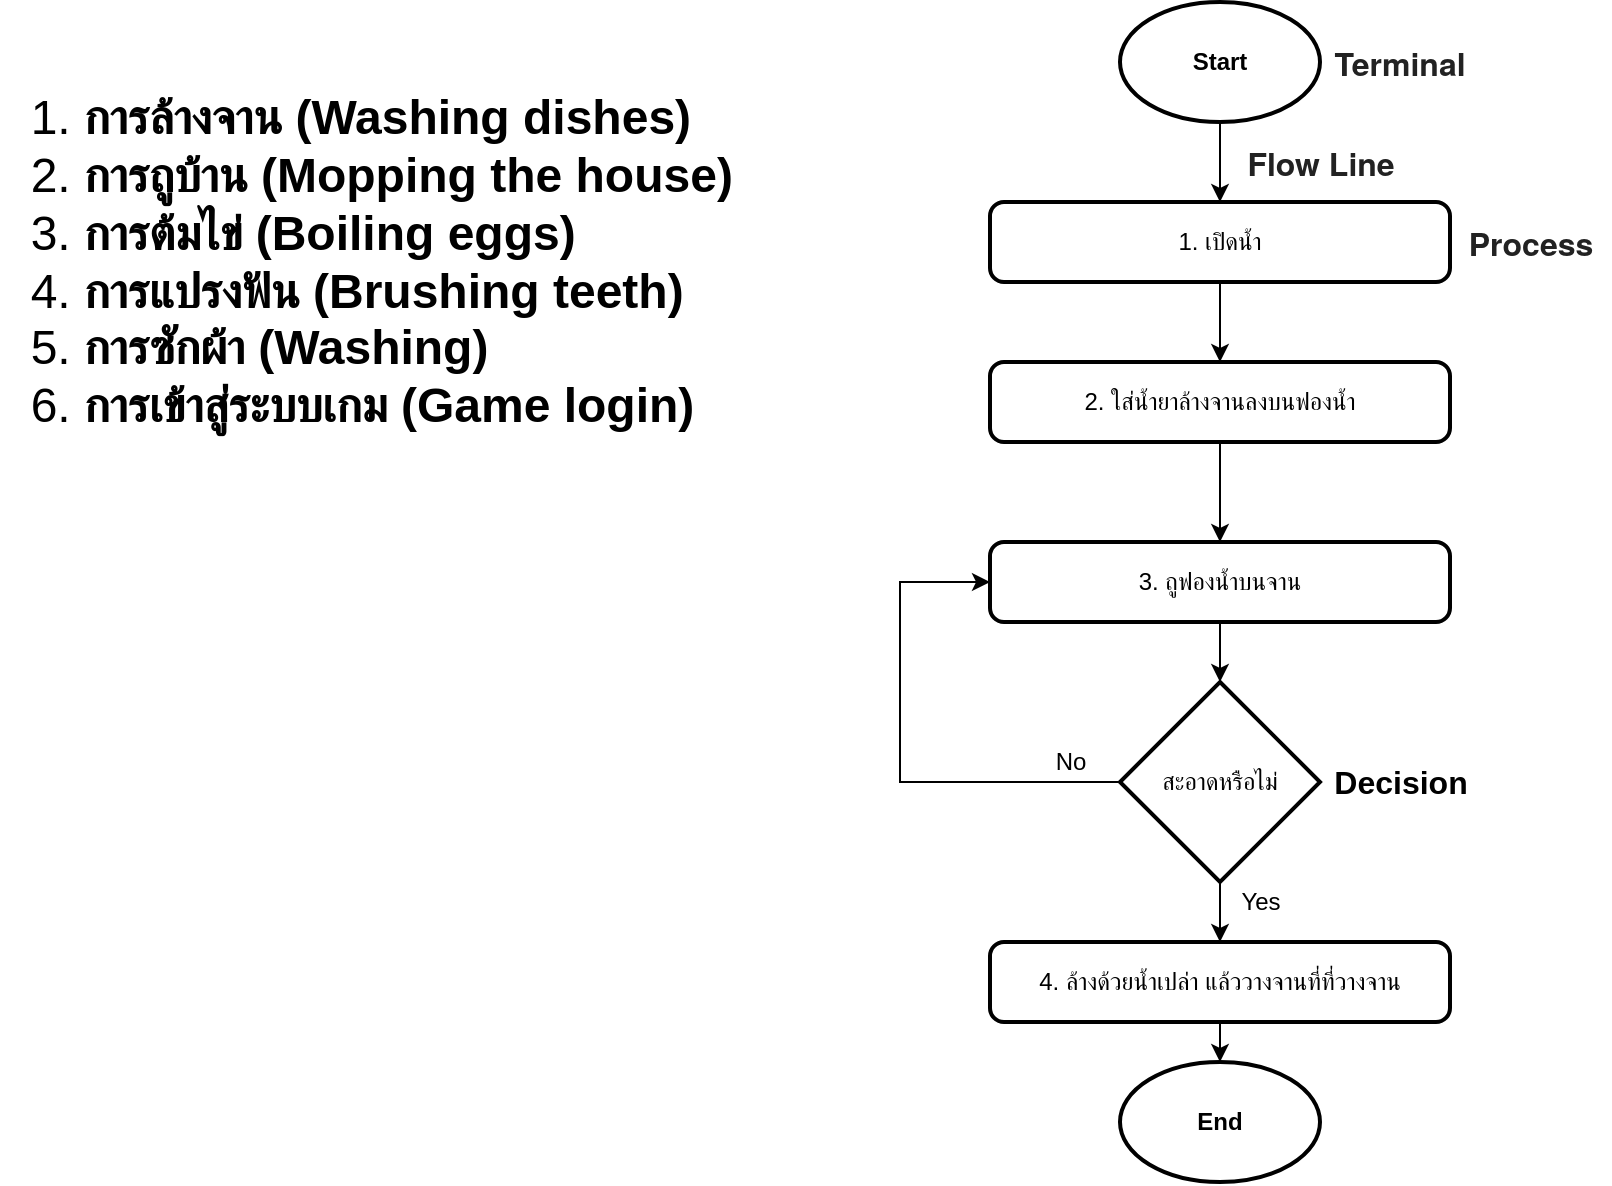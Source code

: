 <mxfile version="15.1.2" type="github" pages="3"><diagram id="HjUHjjIAUf8ry7ChAEzs" name="Page-1"><mxGraphModel dx="1467" dy="354" grid="1" gridSize="10" guides="1" tooltips="1" connect="1" arrows="1" fold="1" page="1" pageScale="1" pageWidth="850" pageHeight="1100" math="0" shadow="0"><root><mxCell id="0"/><mxCell id="1" parent="0"/><mxCell id="qmjTSeDA_eBZ0llu2GZB-8" style="edgeStyle=orthogonalEdgeStyle;rounded=0;orthogonalLoop=1;jettySize=auto;html=1;entryX=0.5;entryY=0;entryDx=0;entryDy=0;" parent="1" source="qmjTSeDA_eBZ0llu2GZB-1" target="qmjTSeDA_eBZ0llu2GZB-5" edge="1"><mxGeometry relative="1" as="geometry"/></mxCell><mxCell id="qmjTSeDA_eBZ0llu2GZB-1" value="Start" style="strokeWidth=2;html=1;shape=mxgraph.flowchart.start_1;whiteSpace=wrap;fontStyle=1" parent="1" vertex="1"><mxGeometry x="400" y="80" width="100" height="60" as="geometry"/></mxCell><mxCell id="qmjTSeDA_eBZ0llu2GZB-3" value="&lt;span style=&quot;color: rgb(34 , 34 , 34) ; font-family: &amp;quot;helvetica neue&amp;quot; , &amp;quot;helvetica&amp;quot; , &amp;quot;nimbus sans l&amp;quot; , &amp;quot;arial&amp;quot; , &amp;quot;liberation sans&amp;quot; , sans-serif ; font-size: 16px ; background-color: rgb(255 , 255 , 255)&quot;&gt;Terminal&lt;/span&gt;" style="text;html=1;strokeColor=none;fillColor=none;align=center;verticalAlign=middle;whiteSpace=wrap;rounded=0;fontStyle=1" parent="1" vertex="1"><mxGeometry x="520" y="100" width="40" height="20" as="geometry"/></mxCell><mxCell id="qmjTSeDA_eBZ0llu2GZB-4" value="End" style="strokeWidth=2;html=1;shape=mxgraph.flowchart.start_1;whiteSpace=wrap;fontStyle=1" parent="1" vertex="1"><mxGeometry x="400" y="610" width="100" height="60" as="geometry"/></mxCell><mxCell id="r8jsv76eaXcp1xZOqzQL-4" style="edgeStyle=orthogonalEdgeStyle;rounded=0;orthogonalLoop=1;jettySize=auto;html=1;exitX=0.5;exitY=1;exitDx=0;exitDy=0;entryX=0.5;entryY=0;entryDx=0;entryDy=0;fontSize=16;" parent="1" source="qmjTSeDA_eBZ0llu2GZB-5" target="r8jsv76eaXcp1xZOqzQL-2" edge="1"><mxGeometry relative="1" as="geometry"/></mxCell><mxCell id="qmjTSeDA_eBZ0llu2GZB-5" value="1. เปิดน้ำ" style="rounded=1;whiteSpace=wrap;html=1;absoluteArcSize=1;arcSize=14;strokeWidth=2;" parent="1" vertex="1"><mxGeometry x="335" y="180" width="230" height="40" as="geometry"/></mxCell><mxCell id="qmjTSeDA_eBZ0llu2GZB-6" value="&lt;span style=&quot;color: rgb(34 , 34 , 34) ; font-family: &amp;quot;helvetica neue&amp;quot; , &amp;quot;helvetica&amp;quot; , &amp;quot;nimbus sans l&amp;quot; , &amp;quot;arial&amp;quot; , &amp;quot;liberation sans&amp;quot; , sans-serif ; font-size: 16px ; background-color: rgb(255 , 255 , 255)&quot;&gt;Process&lt;/span&gt;" style="text;html=1;align=center;verticalAlign=middle;resizable=0;points=[];autosize=1;strokeColor=none;fontStyle=1" parent="1" vertex="1"><mxGeometry x="565" y="190" width="80" height="20" as="geometry"/></mxCell><mxCell id="qmjTSeDA_eBZ0llu2GZB-11" style="edgeStyle=orthogonalEdgeStyle;rounded=0;orthogonalLoop=1;jettySize=auto;html=1;entryX=0.5;entryY=0;entryDx=0;entryDy=0;entryPerimeter=0;" parent="1" source="qmjTSeDA_eBZ0llu2GZB-7" target="qmjTSeDA_eBZ0llu2GZB-4" edge="1"><mxGeometry relative="1" as="geometry"/></mxCell><mxCell id="qmjTSeDA_eBZ0llu2GZB-7" value="4. ล้างด้วยน้ำเปล่า แล้ววางจานที่ที่วางจาน" style="rounded=1;whiteSpace=wrap;html=1;absoluteArcSize=1;arcSize=14;strokeWidth=2;" parent="1" vertex="1"><mxGeometry x="335" y="550" width="230" height="40" as="geometry"/></mxCell><mxCell id="qmjTSeDA_eBZ0llu2GZB-9" value="&lt;span style=&quot;color: rgb(34 , 34 , 34) ; font-family: &amp;quot;helvetica neue&amp;quot; , &amp;quot;helvetica&amp;quot; , &amp;quot;nimbus sans l&amp;quot; , &amp;quot;arial&amp;quot; , &amp;quot;liberation sans&amp;quot; , sans-serif ; font-size: 16px ; background-color: rgb(255 , 255 , 255)&quot;&gt;Flow Line&lt;/span&gt;" style="text;html=1;align=center;verticalAlign=middle;resizable=0;points=[];autosize=1;strokeColor=none;fontStyle=1" parent="1" vertex="1"><mxGeometry x="455" y="150" width="90" height="20" as="geometry"/></mxCell><mxCell id="qmjTSeDA_eBZ0llu2GZB-14" style="edgeStyle=orthogonalEdgeStyle;rounded=0;orthogonalLoop=1;jettySize=auto;html=1;exitX=0.5;exitY=1;exitDx=0;exitDy=0;exitPerimeter=0;entryX=0.5;entryY=0;entryDx=0;entryDy=0;" parent="1" source="qmjTSeDA_eBZ0llu2GZB-12" target="qmjTSeDA_eBZ0llu2GZB-7" edge="1"><mxGeometry relative="1" as="geometry"/></mxCell><mxCell id="-Wh2x4Gd_Vx9PAhm7vm7-3" style="edgeStyle=orthogonalEdgeStyle;rounded=0;orthogonalLoop=1;jettySize=auto;html=1;entryX=0;entryY=0.5;entryDx=0;entryDy=0;" parent="1" source="qmjTSeDA_eBZ0llu2GZB-12" target="r8jsv76eaXcp1xZOqzQL-3" edge="1"><mxGeometry relative="1" as="geometry"><Array as="points"><mxPoint x="290" y="470"/><mxPoint x="290" y="370"/></Array></mxGeometry></mxCell><mxCell id="qmjTSeDA_eBZ0llu2GZB-12" value="สะอาดหรือไม่" style="strokeWidth=2;html=1;shape=mxgraph.flowchart.decision;whiteSpace=wrap;" parent="1" vertex="1"><mxGeometry x="400" y="420" width="100" height="100" as="geometry"/></mxCell><mxCell id="qmjTSeDA_eBZ0llu2GZB-15" value="Yes" style="text;html=1;align=center;verticalAlign=middle;resizable=0;points=[];autosize=1;strokeColor=none;" parent="1" vertex="1"><mxGeometry x="450" y="520" width="40" height="20" as="geometry"/></mxCell><mxCell id="qmjTSeDA_eBZ0llu2GZB-16" value="No" style="text;html=1;align=center;verticalAlign=middle;resizable=0;points=[];autosize=1;strokeColor=none;" parent="1" vertex="1"><mxGeometry x="360" y="450" width="30" height="20" as="geometry"/></mxCell><mxCell id="r8jsv76eaXcp1xZOqzQL-1" value="&lt;font style=&quot;font-size: 16px;&quot;&gt;Decision&lt;/font&gt;" style="text;html=1;align=center;verticalAlign=middle;resizable=0;points=[];autosize=1;strokeColor=none;fillColor=none;fontStyle=1;fontSize=16;" parent="1" vertex="1"><mxGeometry x="500" y="460" width="80" height="20" as="geometry"/></mxCell><mxCell id="r8jsv76eaXcp1xZOqzQL-5" style="edgeStyle=orthogonalEdgeStyle;rounded=0;orthogonalLoop=1;jettySize=auto;html=1;exitX=0.5;exitY=1;exitDx=0;exitDy=0;entryX=0.5;entryY=0;entryDx=0;entryDy=0;fontSize=16;" parent="1" source="r8jsv76eaXcp1xZOqzQL-2" target="r8jsv76eaXcp1xZOqzQL-3" edge="1"><mxGeometry relative="1" as="geometry"/></mxCell><mxCell id="r8jsv76eaXcp1xZOqzQL-2" value="2. ใส่น้ำยาล้างจานลงบนฟองน้ำ" style="rounded=1;whiteSpace=wrap;html=1;absoluteArcSize=1;arcSize=14;strokeWidth=2;" parent="1" vertex="1"><mxGeometry x="335" y="260" width="230" height="40" as="geometry"/></mxCell><mxCell id="r8jsv76eaXcp1xZOqzQL-6" style="edgeStyle=orthogonalEdgeStyle;rounded=0;orthogonalLoop=1;jettySize=auto;html=1;exitX=0.5;exitY=1;exitDx=0;exitDy=0;entryX=0.5;entryY=0;entryDx=0;entryDy=0;entryPerimeter=0;fontSize=16;" parent="1" source="r8jsv76eaXcp1xZOqzQL-3" target="qmjTSeDA_eBZ0llu2GZB-12" edge="1"><mxGeometry relative="1" as="geometry"/></mxCell><mxCell id="r8jsv76eaXcp1xZOqzQL-3" value="3. ถูฟองน้ำบนจาน" style="rounded=1;whiteSpace=wrap;html=1;absoluteArcSize=1;arcSize=14;strokeWidth=2;" parent="1" vertex="1"><mxGeometry x="335" y="350" width="230" height="40" as="geometry"/></mxCell><mxCell id="-Wh2x4Gd_Vx9PAhm7vm7-1" value="&lt;div style=&quot;font-size: 24px&quot;&gt;&lt;ol&gt;&lt;li&gt;&lt;b&gt;การล้างจาน (Washing dishes)&lt;/b&gt;&lt;/li&gt;&lt;li&gt;&lt;b&gt;การถูบ้าน (Mopping the house)&lt;/b&gt;&lt;/li&gt;&lt;li&gt;&lt;b&gt;การต้มไข่ (Boiling eggs)&lt;/b&gt;&lt;/li&gt;&lt;li&gt;&lt;b&gt;การแปรงฟัน (Brushing teeth)&lt;/b&gt;&lt;/li&gt;&lt;li&gt;&lt;b&gt;การซักผ้า (Washing)&lt;/b&gt;&lt;/li&gt;&lt;li&gt;&lt;b&gt;การเข้าสู่ระบบเกม (Game login)&lt;/b&gt;&lt;/li&gt;&lt;/ol&gt;&lt;/div&gt;" style="text;html=1;align=left;verticalAlign=middle;resizable=0;points=[];autosize=1;spacing=2;spacingBottom=0;horizontal=1;fillColor=#ffffff;" parent="1" vertex="1"><mxGeometry x="-160" y="140" width="410" height="140" as="geometry"/></mxCell></root></mxGraphModel></diagram><diagram id="5QVaV_caQhXzjYAkpD3a" name="Page-2"><mxGraphModel dx="894" dy="514" grid="1" gridSize="10" guides="1" tooltips="1" connect="1" arrows="1" fold="1" page="1" pageScale="1" pageWidth="850" pageHeight="1100" math="0" shadow="0"><root><mxCell id="tp40bnjVMzNuQGhL9ok2-0"/><mxCell id="tp40bnjVMzNuQGhL9ok2-1" parent="tp40bnjVMzNuQGhL9ok2-0"/><mxCell id="zR0jQasE2DPxzuNFrDNW-0" value="&lt;div style=&quot;font-size: 24px&quot;&gt;&lt;ol&gt;&lt;li&gt;&lt;b&gt;การล้างจาน (Washing dishes)&lt;/b&gt;&lt;/li&gt;&lt;li&gt;&lt;b&gt;การถูบ้าน (Mopping the house)&lt;/b&gt;&lt;/li&gt;&lt;li&gt;&lt;b&gt;การต้มไข่ (Boiling eggs)&lt;/b&gt;&lt;/li&gt;&lt;li&gt;&lt;b&gt;การแปรงฟัน (Brushing teeth)&lt;/b&gt;&lt;/li&gt;&lt;li&gt;&lt;b&gt;การซักผ้า (Washing)&lt;/b&gt;&lt;/li&gt;&lt;li&gt;&lt;b&gt;การเข้าสู่ระบบเกม (Game login)&lt;/b&gt;&lt;/li&gt;&lt;/ol&gt;&lt;/div&gt;" style="text;html=1;align=left;verticalAlign=middle;resizable=0;points=[];autosize=1;strokeColor=none;fillColor=none;spacing=2;spacingBottom=0;horizontal=1;" parent="tp40bnjVMzNuQGhL9ok2-1" vertex="1"><mxGeometry x="60" y="120" width="410" height="140" as="geometry"/></mxCell></root></mxGraphModel></diagram><diagram id="LOCx-xwtFF95X15ZydxY" name="Page-3"><mxGraphModel dx="889" dy="548" grid="1" gridSize="10" guides="1" tooltips="1" connect="1" arrows="1" fold="1" page="1" pageScale="1" pageWidth="850" pageHeight="1100" math="0" shadow="0"><root><mxCell id="qKD7Gf861FxGD06benTN-0"/><mxCell id="qKD7Gf861FxGD06benTN-1" parent="qKD7Gf861FxGD06benTN-0"/><mxCell id="hBCpQAwo5VhqBgR18x5S-3" style="edgeStyle=orthogonalEdgeStyle;rounded=0;orthogonalLoop=1;jettySize=auto;html=1;exitX=0.5;exitY=1;exitDx=0;exitDy=0;exitPerimeter=0;entryX=0.5;entryY=0;entryDx=0;entryDy=0;" edge="1" parent="qKD7Gf861FxGD06benTN-1" source="hBCpQAwo5VhqBgR18x5S-0" target="hBCpQAwo5VhqBgR18x5S-1"><mxGeometry relative="1" as="geometry"/></mxCell><mxCell id="hBCpQAwo5VhqBgR18x5S-0" value="Start" style="strokeWidth=2;html=1;shape=mxgraph.flowchart.start_1;whiteSpace=wrap;" vertex="1" parent="qKD7Gf861FxGD06benTN-1"><mxGeometry x="205" y="20" width="100" height="60" as="geometry"/></mxCell><mxCell id="hBCpQAwo5VhqBgR18x5S-7" style="edgeStyle=orthogonalEdgeStyle;rounded=0;orthogonalLoop=1;jettySize=auto;html=1;entryX=0.5;entryY=0;entryDx=0;entryDy=0;fontSize=30;" edge="1" parent="qKD7Gf861FxGD06benTN-1" source="hBCpQAwo5VhqBgR18x5S-1" target="hBCpQAwo5VhqBgR18x5S-6"><mxGeometry relative="1" as="geometry"/></mxCell><mxCell id="hBCpQAwo5VhqBgR18x5S-1" value="1. Press the button on the leg of the glasses" style="rounded=1;whiteSpace=wrap;html=1;absoluteArcSize=1;arcSize=14;strokeWidth=2;" vertex="1" parent="qKD7Gf861FxGD06benTN-1"><mxGeometry x="70" y="120" width="370" height="70" as="geometry"/></mxCell><mxCell id="hBCpQAwo5VhqBgR18x5S-9" style="edgeStyle=orthogonalEdgeStyle;rounded=0;orthogonalLoop=1;jettySize=auto;html=1;entryX=0.5;entryY=0;entryDx=0;entryDy=0;fontSize=30;" edge="1" parent="qKD7Gf861FxGD06benTN-1" source="hBCpQAwo5VhqBgR18x5S-6" target="hBCpQAwo5VhqBgR18x5S-8"><mxGeometry relative="1" as="geometry"/></mxCell><mxCell id="hBCpQAwo5VhqBgR18x5S-6" value="2. Glasses take a picture" style="rounded=1;whiteSpace=wrap;html=1;absoluteArcSize=1;arcSize=14;strokeWidth=2;" vertex="1" parent="qKD7Gf861FxGD06benTN-1"><mxGeometry x="70" y="220" width="370" height="70" as="geometry"/></mxCell><mxCell id="hBCpQAwo5VhqBgR18x5S-11" style="edgeStyle=orthogonalEdgeStyle;rounded=0;orthogonalLoop=1;jettySize=auto;html=1;entryX=0.5;entryY=0;entryDx=0;entryDy=0;entryPerimeter=0;fontSize=30;" edge="1" parent="qKD7Gf861FxGD06benTN-1" source="hBCpQAwo5VhqBgR18x5S-8" target="hBCpQAwo5VhqBgR18x5S-10"><mxGeometry relative="1" as="geometry"/></mxCell><mxCell id="hBCpQAwo5VhqBgR18x5S-8" value="3. Glasses send a picture to my phone" style="rounded=1;whiteSpace=wrap;html=1;absoluteArcSize=1;arcSize=14;strokeWidth=2;" vertex="1" parent="qKD7Gf861FxGD06benTN-1"><mxGeometry x="70" y="320" width="370" height="70" as="geometry"/></mxCell><mxCell id="hBCpQAwo5VhqBgR18x5S-10" value="End" style="strokeWidth=2;html=1;shape=mxgraph.flowchart.start_1;whiteSpace=wrap;" vertex="1" parent="qKD7Gf861FxGD06benTN-1"><mxGeometry x="205" y="440" width="100" height="60" as="geometry"/></mxCell><mxCell id="hBCpQAwo5VhqBgR18x5S-12" value="&lt;div style=&quot;font-weight: 700 ; text-align: left ; font-size: 29px&quot;&gt;&lt;u&gt;&lt;font color=&quot;#ff0000&quot;&gt;Features&lt;/font&gt;&lt;span style=&quot;color: rgb(255 , 0 , 0)&quot;&gt;&amp;nbsp;of Smartglasses&lt;/span&gt;&lt;/u&gt;&lt;/div&gt;&lt;div style=&quot;font-weight: 700 ; text-align: left&quot;&gt;&lt;font color=&quot;#ff0000&quot;&gt;-Digital camera&lt;/font&gt;&lt;/div&gt;&lt;div style=&quot;font-weight: 700 ; text-align: left&quot;&gt;-Navigation&lt;/div&gt;&lt;div style=&quot;font-weight: 700 ; text-align: left&quot;&gt;-Show Information&lt;/div&gt;&lt;div style=&quot;font-weight: 700 ; text-align: left&quot;&gt;-Voice command&lt;/div&gt;" style="rounded=1;whiteSpace=wrap;html=1;absoluteArcSize=1;arcSize=14;strokeWidth=2;fontSize=30;" vertex="1" parent="qKD7Gf861FxGD06benTN-1"><mxGeometry x="510" y="20" width="410" height="320" as="geometry"/></mxCell></root></mxGraphModel></diagram></mxfile>